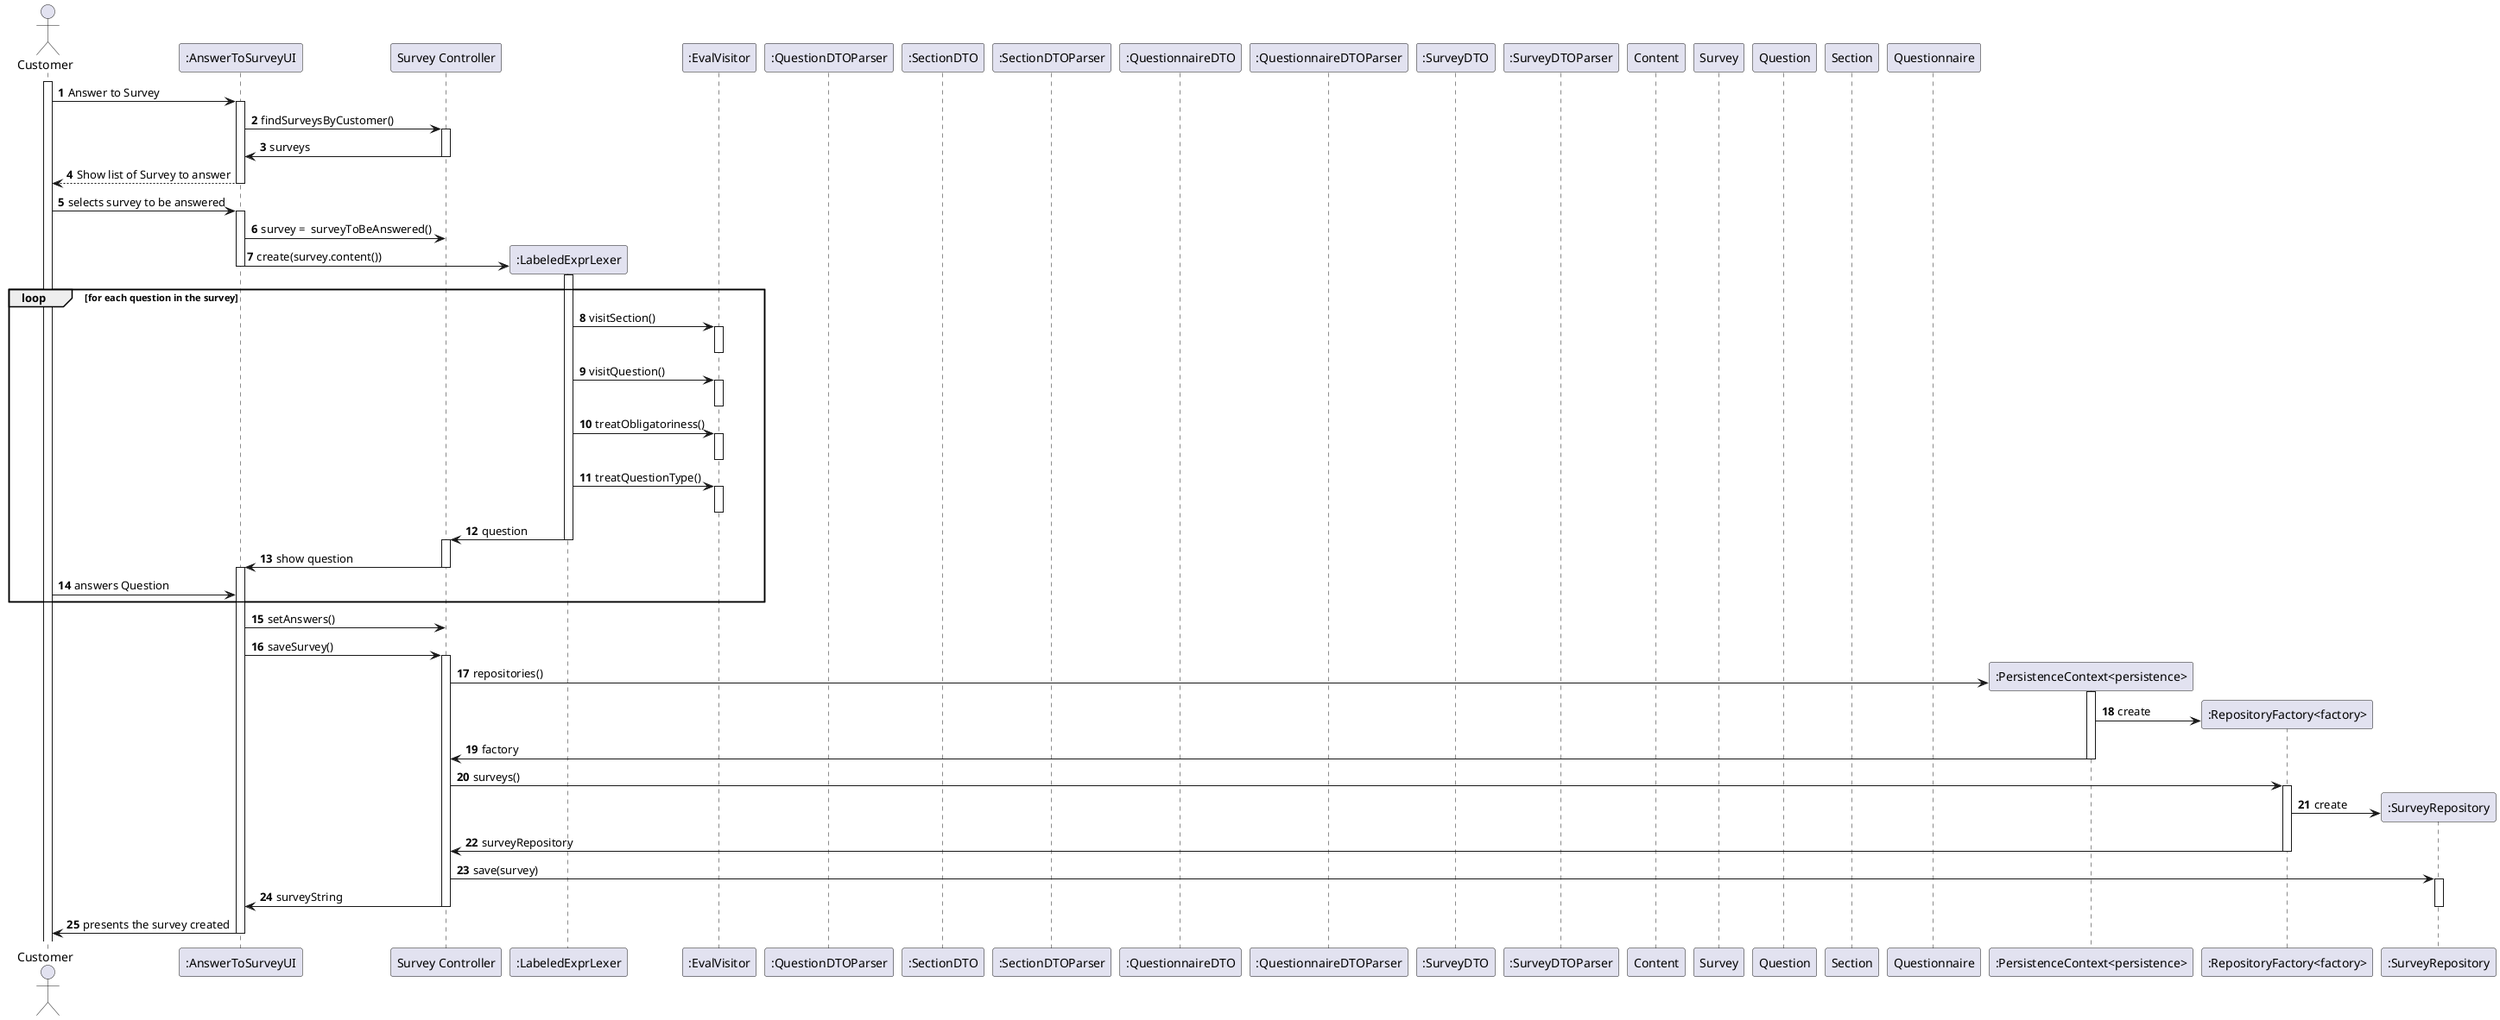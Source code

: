 @startuml
autonumber
actor "Customer" as MEDLT
participant ":AnswerToSurveyUI" as SYS
participant "Survey Controller" as CTRL
participant ":LabeledExprLexer" as EXPR
participant ":EvalVisitor" as EVAL
participant ":QuestionDTOParser" as QDTOP
participant ":SectionDTO" as SDTO
participant ":SectionDTOParser" as SDTOP
participant ":QuestionnaireDTO" as QTDTO
participant ":QuestionnaireDTOParser" as QTDTOP
participant ":SurveyDTO" as SURDTO
participant ":SurveyDTOParser" as SURDTOP
participant "Content" as CONTENT
participant "Survey" as SUR
participant "Question" as QUESTION
participant "Section" as SECTION
participant "Questionnaire" as QUESTIONNAIRE
participant ":PersistenceContext<persistence>" as PC
participant ":RepositoryFactory<factory>" as RF
participant ":SurveyRepository" as CR



activate MEDLT
MEDLT-> SYS : Answer to Survey

activate SYS
SYS-> CTRL : findSurveysByCustomer()

activate CTRL
CTRL -> SYS: surveys
deactivate CTRL

SYS --> MEDLT : Show list of Survey to answer

deactivate SYS



MEDLT-> SYS : selects survey to be answered

activate SYS
SYS-> CTRL :survey =  surveyToBeAnswered()



SYS-> EXPR** : create(survey.content())
deactivate SYS

loop for each question in the survey

activate EXPR
EXPR->EVAL : visitSection()

activate EVAL
deactivate EVAL

EXPR->EVAL : visitQuestion()
activate EVAL
deactivate EVAL
EXPR->EVAL : treatObligatoriness()
activate EVAL
deactivate EVAL
EXPR->EVAL : treatQuestionType()
activate EVAL
deactivate EVAL

EXPR->CTRL : question
deactivate EXPR


activate CTRL


CTRL->SYS : show question
deactivate CTRL
activate SYS

MEDLT-> SYS : answers Question
end loop

SYS -> CTRL : setAnswers()

SYS -> CTRL : saveSurvey()



activate CTRL


CTRL-> PC**: repositories()
activate PC
PC-> RF**: create
PC-> CTRL: factory
deactivate PC

CTRL-> RF: surveys()
activate RF
RF->CR**: create

RF->CTRL: surveyRepository
deactivate RF

CTRL->CR: save(survey)
activate CR

CTRL->SYS:surveyString
deactivate CR
deactivate CTRL

deactivate PC







deactivate CTRL
SYS -> MEDLT : presents the survey created
deactivate SYS
@enduml